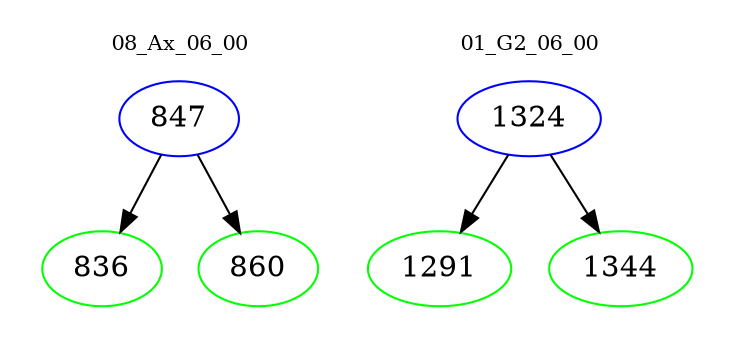 digraph{
subgraph cluster_0 {
color = white
label = "08_Ax_06_00";
fontsize=10;
T0_847 [label="847", color="blue"]
T0_847 -> T0_836 [color="black"]
T0_836 [label="836", color="green"]
T0_847 -> T0_860 [color="black"]
T0_860 [label="860", color="green"]
}
subgraph cluster_1 {
color = white
label = "01_G2_06_00";
fontsize=10;
T1_1324 [label="1324", color="blue"]
T1_1324 -> T1_1291 [color="black"]
T1_1291 [label="1291", color="green"]
T1_1324 -> T1_1344 [color="black"]
T1_1344 [label="1344", color="green"]
}
}
